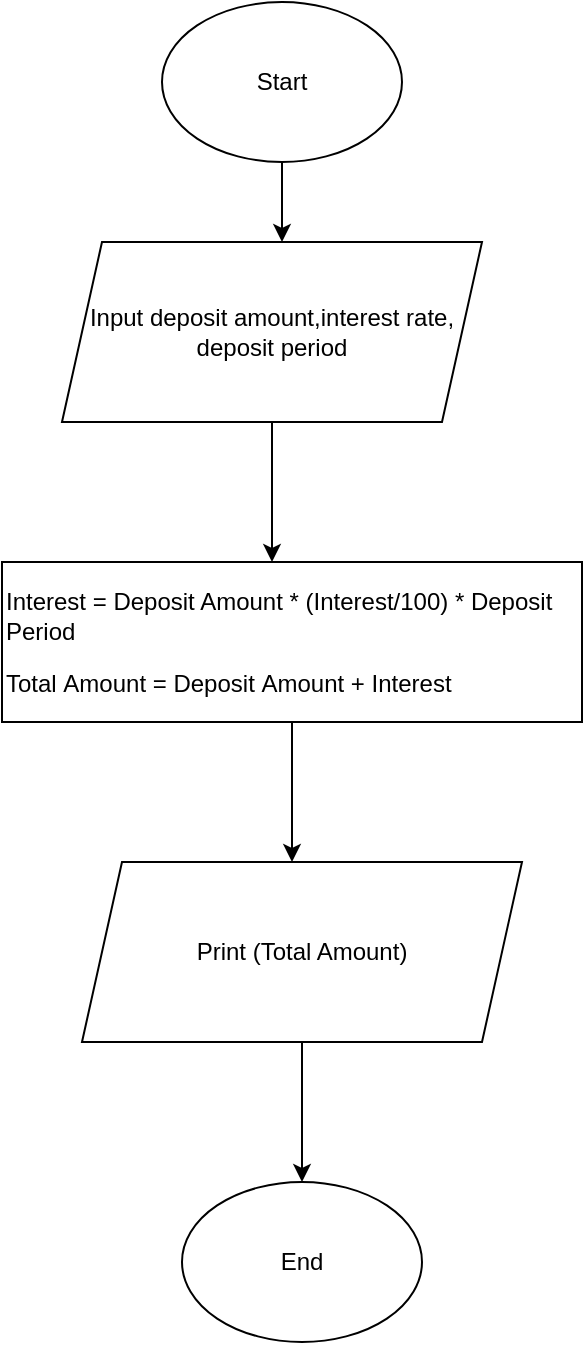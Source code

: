 <mxfile version="24.7.17">
  <diagram name="Trang-1" id="r73oATYfk2cK-zmVN3YB">
    <mxGraphModel dx="1050" dy="603" grid="1" gridSize="10" guides="1" tooltips="1" connect="1" arrows="1" fold="1" page="1" pageScale="1" pageWidth="827" pageHeight="1169" math="0" shadow="0">
      <root>
        <mxCell id="0" />
        <mxCell id="1" parent="0" />
        <mxCell id="bLgKyCXJrk_GdsZ8K7n0-1" value="Start" style="ellipse;whiteSpace=wrap;html=1;" vertex="1" parent="1">
          <mxGeometry x="320" width="120" height="80" as="geometry" />
        </mxCell>
        <mxCell id="bLgKyCXJrk_GdsZ8K7n0-2" value="" style="endArrow=classic;html=1;rounded=0;exitX=0.5;exitY=1;exitDx=0;exitDy=0;" edge="1" parent="1" source="bLgKyCXJrk_GdsZ8K7n0-1">
          <mxGeometry width="50" height="50" relative="1" as="geometry">
            <mxPoint x="400" y="130" as="sourcePoint" />
            <mxPoint x="380" y="120" as="targetPoint" />
          </mxGeometry>
        </mxCell>
        <mxCell id="bLgKyCXJrk_GdsZ8K7n0-3" value="Input deposit amount,interest rate, deposit period" style="shape=parallelogram;perimeter=parallelogramPerimeter;whiteSpace=wrap;html=1;fixedSize=1;" vertex="1" parent="1">
          <mxGeometry x="270" y="120" width="210" height="90" as="geometry" />
        </mxCell>
        <mxCell id="bLgKyCXJrk_GdsZ8K7n0-4" value="" style="endArrow=classic;html=1;rounded=0;exitX=0.5;exitY=1;exitDx=0;exitDy=0;" edge="1" parent="1" source="bLgKyCXJrk_GdsZ8K7n0-3">
          <mxGeometry width="50" height="50" relative="1" as="geometry">
            <mxPoint x="370" y="310" as="sourcePoint" />
            <mxPoint x="375" y="280" as="targetPoint" />
          </mxGeometry>
        </mxCell>
        <mxCell id="bLgKyCXJrk_GdsZ8K7n0-5" value="&lt;p style=&quot;line-height: normal;&quot; class=&quot;MsoNormal&quot;&gt;&lt;/p&gt;&lt;div style=&quot;&quot;&gt;&lt;span style=&quot;background-color: initial;&quot;&gt;Interest =&amp;nbsp;&lt;/span&gt;&lt;span style=&quot;background-color: initial;&quot;&gt;Deposit Amount * (Interest/100) * Deposit Period&lt;/span&gt;&lt;/div&gt;&lt;p&gt;&lt;/p&gt;&lt;p style=&quot;line-height: normal;&quot; class=&quot;MsoNormal&quot;&gt;&lt;font style=&quot;font-size: 12px;&quot;&gt;Total&amp;nbsp;Amount = Deposit&amp;nbsp;Amount + Interest&amp;nbsp;&lt;/font&gt;&lt;/p&gt;" style="rounded=0;whiteSpace=wrap;html=1;align=left;" vertex="1" parent="1">
          <mxGeometry x="240" y="280" width="290" height="80" as="geometry" />
        </mxCell>
        <mxCell id="bLgKyCXJrk_GdsZ8K7n0-6" value="" style="endArrow=classic;html=1;rounded=0;exitX=0.5;exitY=1;exitDx=0;exitDy=0;" edge="1" parent="1" source="bLgKyCXJrk_GdsZ8K7n0-5">
          <mxGeometry width="50" height="50" relative="1" as="geometry">
            <mxPoint x="410" y="440" as="sourcePoint" />
            <mxPoint x="385" y="430" as="targetPoint" />
          </mxGeometry>
        </mxCell>
        <mxCell id="bLgKyCXJrk_GdsZ8K7n0-7" value="Print (Total Amount)" style="shape=parallelogram;perimeter=parallelogramPerimeter;whiteSpace=wrap;html=1;fixedSize=1;" vertex="1" parent="1">
          <mxGeometry x="280" y="430" width="220" height="90" as="geometry" />
        </mxCell>
        <mxCell id="bLgKyCXJrk_GdsZ8K7n0-8" value="" style="endArrow=classic;html=1;rounded=0;exitX=0.5;exitY=1;exitDx=0;exitDy=0;" edge="1" parent="1" source="bLgKyCXJrk_GdsZ8K7n0-7">
          <mxGeometry width="50" height="50" relative="1" as="geometry">
            <mxPoint x="370" y="630" as="sourcePoint" />
            <mxPoint x="390" y="590" as="targetPoint" />
          </mxGeometry>
        </mxCell>
        <mxCell id="bLgKyCXJrk_GdsZ8K7n0-9" value="End" style="ellipse;whiteSpace=wrap;html=1;" vertex="1" parent="1">
          <mxGeometry x="330" y="590" width="120" height="80" as="geometry" />
        </mxCell>
      </root>
    </mxGraphModel>
  </diagram>
</mxfile>
